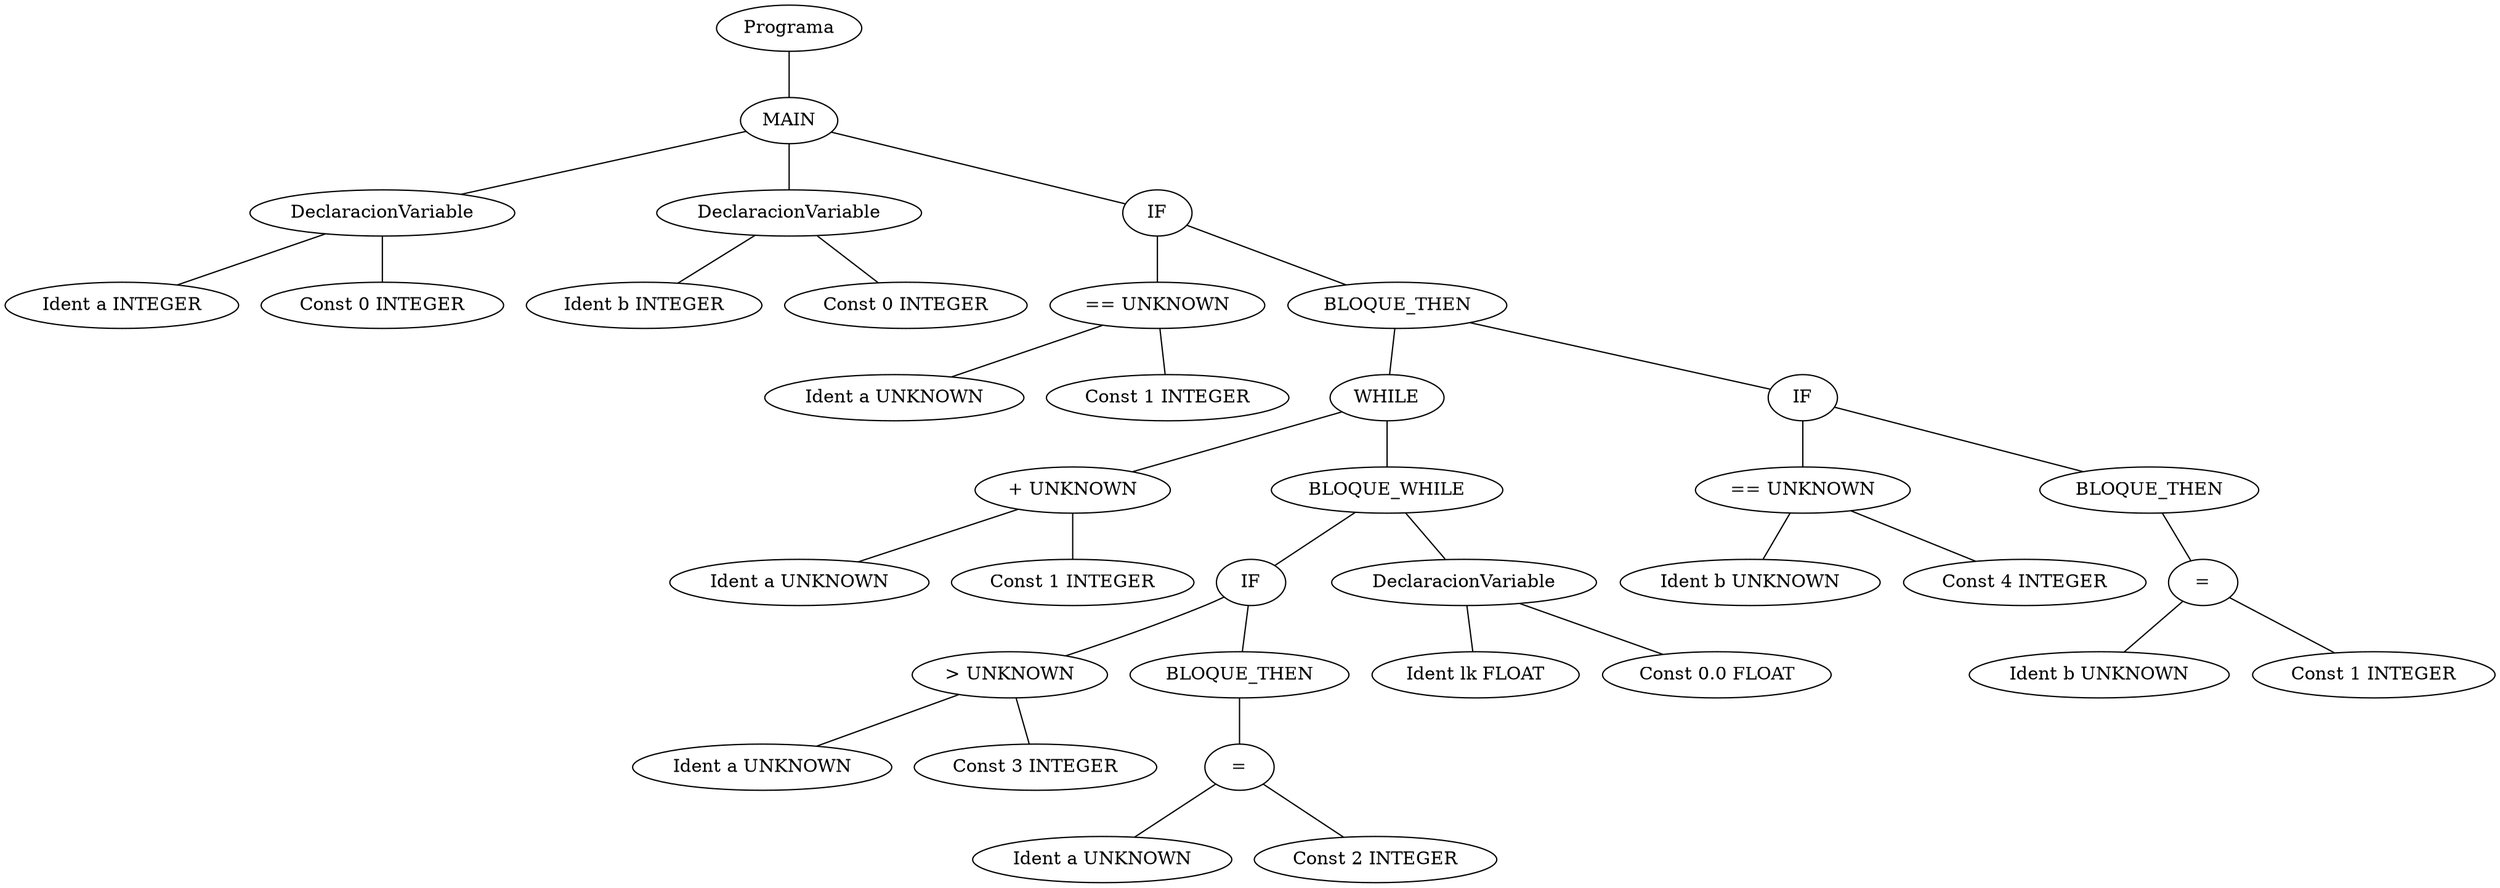 graph G {1 [label="Programa"]
2 [label="MAIN"]
1 -- 2
3 [label="DeclaracionVariable"]
2 -- 3
4 [label="Ident a INTEGER"]
3 -- 4
5 [label="Const 0 INTEGER"]
3 -- 5
6 [label="DeclaracionVariable"]
2 -- 6
7 [label="Ident b INTEGER"]
6 -- 7
8 [label="Const 0 INTEGER"]
6 -- 8
9 [label="IF"]
2 -- 9
10 [label="== UNKNOWN"]
9 -- 10
11 [label="Ident a UNKNOWN"]
10 -- 11
12 [label="Const 1 INTEGER"]
10 -- 12
13 [label="BLOQUE_THEN"]
9 -- 13
14 [label="WHILE"]
13 -- 14
15 [label="+ UNKNOWN"]
14 -- 15
16 [label="Ident a UNKNOWN"]
15 -- 16
17 [label="Const 1 INTEGER"]
15 -- 17
18 [label="BLOQUE_WHILE"]
14 -- 18
19 [label="IF"]
18 -- 19
20 [label="> UNKNOWN"]
19 -- 20
21 [label="Ident a UNKNOWN"]
20 -- 21
22 [label="Const 3 INTEGER"]
20 -- 22
23 [label="BLOQUE_THEN"]
19 -- 23
24 [label="="]
23 -- 24
25 [label="Ident a UNKNOWN"]
24 -- 25
26 [label="Const 2 INTEGER"]
24 -- 26
27 [label="DeclaracionVariable"]
18 -- 27
28 [label="Ident lk FLOAT"]
27 -- 28
29 [label="Const 0.0 FLOAT"]
27 -- 29
30 [label="IF"]
13 -- 30
31 [label="== UNKNOWN"]
30 -- 31
32 [label="Ident b UNKNOWN"]
31 -- 32
33 [label="Const 4 INTEGER"]
31 -- 33
34 [label="BLOQUE_THEN"]
30 -- 34
35 [label="="]
34 -- 35
36 [label="Ident b UNKNOWN"]
35 -- 36
37 [label="Const 1 INTEGER"]
35 -- 37
}
